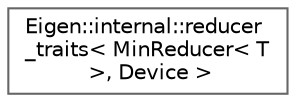 digraph "类继承关系图"
{
 // LATEX_PDF_SIZE
  bgcolor="transparent";
  edge [fontname=Helvetica,fontsize=10,labelfontname=Helvetica,labelfontsize=10];
  node [fontname=Helvetica,fontsize=10,shape=box,height=0.2,width=0.4];
  rankdir="LR";
  Node0 [id="Node000000",label="Eigen::internal::reducer\l_traits\< MinReducer\< T\l \>, Device \>",height=0.2,width=0.4,color="grey40", fillcolor="white", style="filled",URL="$struct_eigen_1_1internal_1_1reducer__traits_3_01_min_reducer_3_01_t_01_4_00_01_device_01_4.html",tooltip=" "];
}
